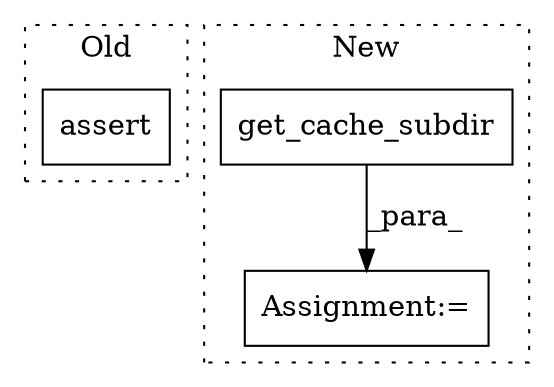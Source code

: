 digraph G {
subgraph cluster0 {
1 [label="assert" a="32" s="7918,7942" l="15,1" shape="box"];
label = "Old";
style="dotted";
}
subgraph cluster1 {
2 [label="get_cache_subdir" a="32" s="8546,8572" l="17,1" shape="box"];
3 [label="Assignment:=" a="7" s="8540" l="1" shape="box"];
label = "New";
style="dotted";
}
2 -> 3 [label="_para_"];
}